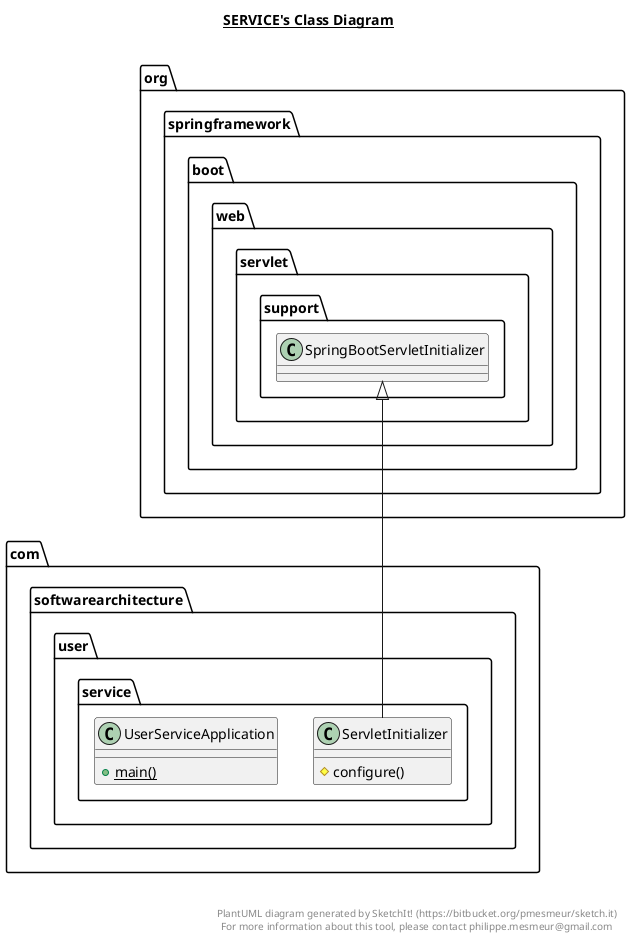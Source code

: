 @startuml

title __SERVICE's Class Diagram__\n

  namespace com.softwarearchitecture.user.service {
    class com.softwarearchitecture.user.service.ServletInitializer {
        # configure()
    }
  }
  

  namespace com.softwarearchitecture.user.service {
    class com.softwarearchitecture.user.service.UserServiceApplication {
        {static} + main()
    }
  }
  

  com.softwarearchitecture.user.service.ServletInitializer -up-|> org.springframework.boot.web.servlet.support.SpringBootServletInitializer


right footer


PlantUML diagram generated by SketchIt! (https://bitbucket.org/pmesmeur/sketch.it)
For more information about this tool, please contact philippe.mesmeur@gmail.com
endfooter

@enduml

